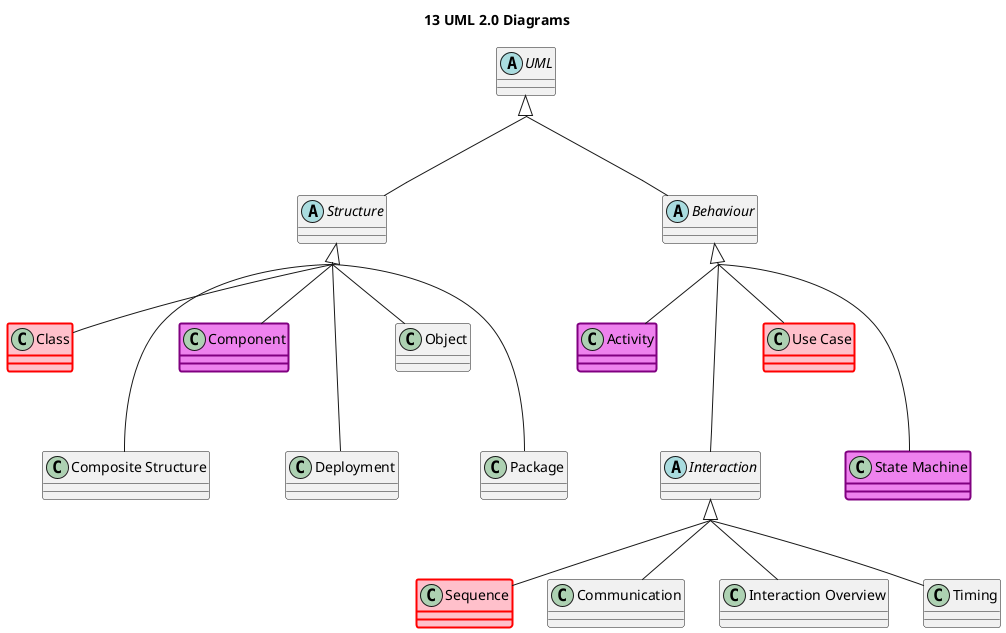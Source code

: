 @startuml
title 13 UML 2.0 Diagrams

UML <|-- Structure 
UML <|-- Behaviour

skinparam groupInheritance 2

Structure <|-- Class
Structure <|--- "Composite Structure"
Structure <|-- Component
Structure <|--- Deployment
Structure <|-- Object
Structure <|--- Package

Behaviour <|-- Activity
Behaviour <|--- Interaction
Behaviour <|-- "Use Case"
Behaviour <|--- "State Machine"

Interaction <|-- Sequence
Interaction <|-- Communication
Interaction <|-- "Interaction Overview"
Interaction <|-- Timing

abstract UML
abstract Structure
abstract Behaviour
abstract Interaction

class Class #pink ##[bold]red
class "Use Case" #pink ##[bold]red
class Sequence #pink ##[bold]red

class Component #violet;line:purple;line.bold
class Activity #violet ##[bold]purple
class "State Machine" #violet ##[bold]purple

@enduml